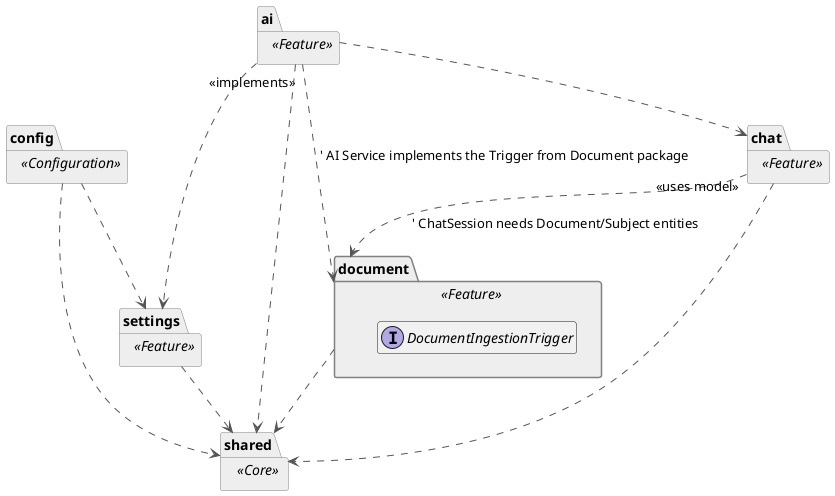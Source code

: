@startuml
' Sơ đồ gói cho AI-Tutor Backend (Phiên bản Local-First)

' -- Cài đặt giao diện --
skinparam package {
    borderColor gray
    backgroundColor #EEE
    arrowColor black
}
skinparam ArrowColor #555555
skinparam stereotype {
    FontColor #555555
    FontSize 10
}
hide empty members

' -- Định nghĩa các gói --
package "shared" <<Core>> {
}

package "config" <<Configuration>> {
}

package "settings" <<Feature>> {
}

package "document" <<Feature>> {
    interface DocumentIngestionTrigger
}

package "chat" <<Feature>> {
}

package "ai" <<Feature>> {
}

' -- Định nghĩa các mối quan hệ phụ thuộc --
' Mũi tên A ..> B có nghĩa là A phụ thuộc vào B

' Gói AI là trung tâm
ai ..> document : "<<implements>>" ' AI Service implements the Trigger from Document package
ai ..> chat
ai ..> settings
ai ..> shared

' Gói Document
document ..> shared

' Gói Chat
chat ..> document : "<<uses model>>" ' ChatSession needs Document/Subject entities
chat ..> shared

' Gói Settings & Config
settings ..> shared
config ..> settings
config ..> shared

@enduml